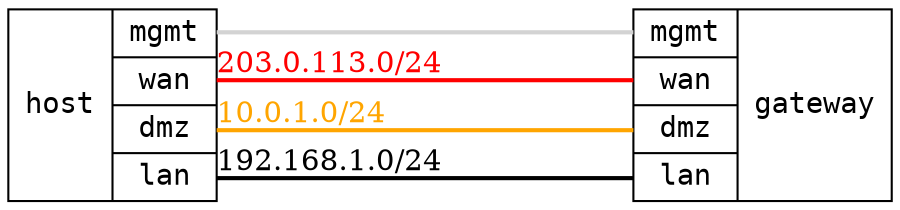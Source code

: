 graph "1x4" {
    layout  = "neato";
    overlap = false;
    esep    = "+80";

    node [shape=record, fontname="DejaVu Sans Mono, Book"];
    edge [color="cornflowerblue", penwidth="2", fontname="DejaVu Serif, Book"];

    host [
        label="host | { <mgmt> mgmt | <wan> wan | <dmz> dmz | <lan> lan }",
        pos="1,1!",
        requires="controller"  
    ];

    gateway [
        label="{ <mgmt> mgmt | <wan> wan | <dmz> dmz | <lan> lan } | gateway",
        pos="3,1!",
        requires="infix",
    ];

    host:mgmt -- gateway:mgmt [requires="mgmt", color="lightgray"]
    host:wan  -- gateway:wan  [color=red, fontcolor=red, taillabel="203.0.113.0/24"]
    host:dmz  -- gateway:dmz  [color=orange, fontcolor=orange, taillabel="10.0.1.0/24"]
    host:lan  -- gateway:lan  [color=black, fontcolor=black, taillabel="192.168.1.0/24"]
}
